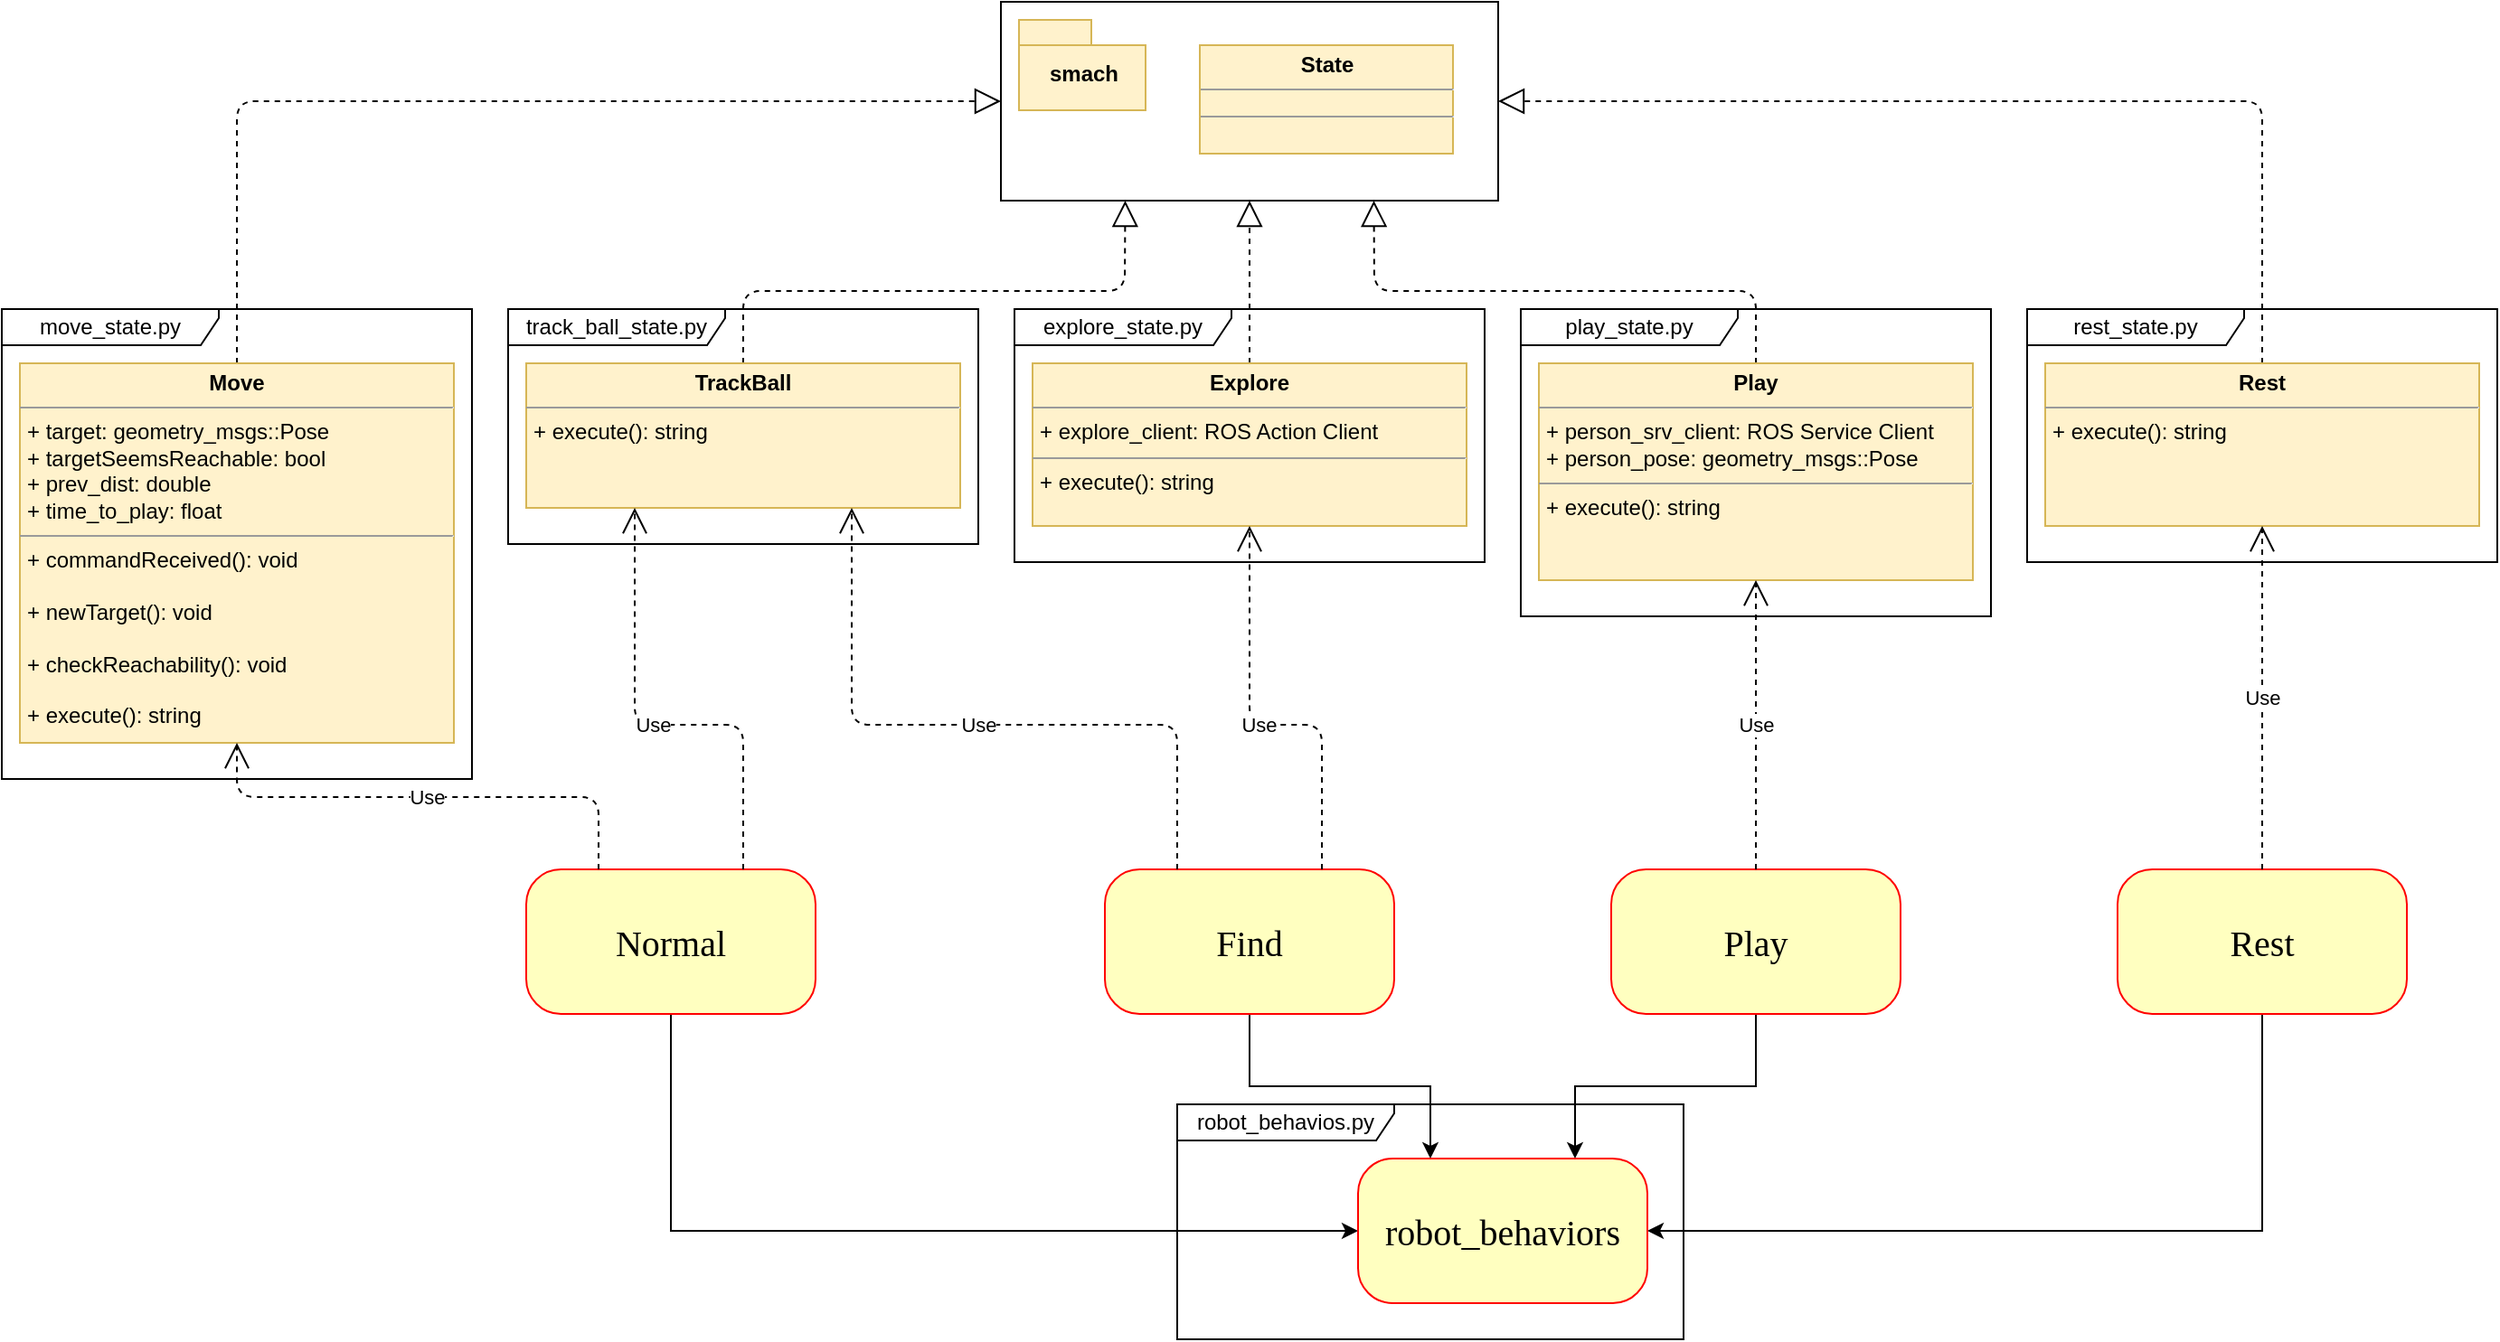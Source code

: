 <mxfile version="14.1.8" type="device"><diagram id="9EzuGjQxwV-yx54ulSv0" name="Page-1"><mxGraphModel dx="-1887" dy="-1780" grid="1" gridSize="10" guides="1" tooltips="1" connect="1" arrows="1" fold="1" page="1" pageScale="1" pageWidth="850" pageHeight="1100" math="0" shadow="0"><root><mxCell id="0"/><mxCell id="1" parent="0"/><mxCell id="cmlLBHXt80NWjasrVXyv-81" style="edgeStyle=none;orthogonalLoop=1;jettySize=auto;html=1;entryX=1;entryY=0.5;entryDx=0;entryDy=0;dashed=1;endArrow=block;endFill=0;endSize=12;exitX=0.5;exitY=0;exitDx=0;exitDy=0;" parent="1" source="cmlLBHXt80NWjasrVXyv-67" target="cmlLBHXt80NWjasrVXyv-76" edge="1"><mxGeometry relative="1" as="geometry"><Array as="points"><mxPoint x="3880" y="3175"/></Array></mxGeometry></mxCell><mxCell id="cmlLBHXt80NWjasrVXyv-67" value="&lt;p style=&quot;margin: 0px ; margin-top: 4px ; text-align: center&quot;&gt;&lt;b&gt;Rest&lt;/b&gt;&lt;/p&gt;&lt;hr size=&quot;1&quot;&gt;&lt;p style=&quot;margin: 0px ; margin-left: 4px&quot;&gt;+ execute(): string&lt;/p&gt;" style="verticalAlign=top;align=left;overflow=fill;fontSize=12;fontFamily=Helvetica;html=1;fillColor=#fff2cc;strokeColor=#d6b656;" parent="1" vertex="1"><mxGeometry x="3760" y="3320" width="240" height="90" as="geometry"/></mxCell><mxCell id="cmlLBHXt80NWjasrVXyv-80" style="edgeStyle=none;orthogonalLoop=1;jettySize=auto;html=1;entryX=0;entryY=0.5;entryDx=0;entryDy=0;dashed=1;endArrow=block;endFill=0;endSize=12;exitX=0.5;exitY=0;exitDx=0;exitDy=0;" parent="1" source="cmlLBHXt80NWjasrVXyv-70" target="cmlLBHXt80NWjasrVXyv-76" edge="1"><mxGeometry relative="1" as="geometry"><Array as="points"><mxPoint x="2760" y="3175"/></Array></mxGeometry></mxCell><mxCell id="cmlLBHXt80NWjasrVXyv-70" value="&lt;p style=&quot;margin: 0px ; margin-top: 4px ; text-align: center&quot;&gt;&lt;b&gt;Move&lt;/b&gt;&lt;/p&gt;&lt;hr size=&quot;1&quot;&gt;&lt;p style=&quot;margin: 0px ; margin-left: 4px&quot;&gt;&lt;span&gt;+ target: geometry_msgs::Pose&lt;/span&gt;&lt;br&gt;&lt;/p&gt;&lt;p style=&quot;margin: 0px ; margin-left: 4px&quot;&gt;+ targetSeemsReachable: bool&lt;/p&gt;&lt;p style=&quot;margin: 0px ; margin-left: 4px&quot;&gt;+ prev_dist: double&lt;/p&gt;&lt;p style=&quot;margin: 0px ; margin-left: 4px&quot;&gt;+ time_to_play: float&lt;/p&gt;&lt;hr size=&quot;1&quot;&gt;&lt;p style=&quot;margin: 0px ; margin-left: 4px&quot;&gt;+&lt;span&gt;&amp;nbsp;commandReceived(): void&lt;/span&gt;&lt;/p&gt;&lt;p style=&quot;margin: 0px ; margin-left: 4px&quot;&gt;&lt;br&gt;&lt;/p&gt;&lt;p style=&quot;margin: 0px ; margin-left: 4px&quot;&gt;+ newTarget(): void&lt;br&gt;&lt;/p&gt;&lt;p style=&quot;margin: 0px ; margin-left: 4px&quot;&gt;&lt;br&gt;&lt;/p&gt;&lt;p style=&quot;margin: 0px ; margin-left: 4px&quot;&gt;+ checkReachability(): void&lt;br&gt;&lt;/p&gt;&lt;p style=&quot;margin: 0px ; margin-left: 4px&quot;&gt;&lt;br&gt;&lt;/p&gt;&lt;p style=&quot;margin: 0px ; margin-left: 4px&quot;&gt;+ execute(): string&lt;br&gt;&lt;/p&gt;" style="verticalAlign=top;align=left;overflow=fill;fontSize=12;fontFamily=Helvetica;html=1;fillColor=#fff2cc;strokeColor=#d6b656;" parent="1" vertex="1"><mxGeometry x="2640" y="3320" width="240" height="210" as="geometry"/></mxCell><mxCell id="cmlLBHXt80NWjasrVXyv-83" style="edgeStyle=none;orthogonalLoop=1;jettySize=auto;html=1;entryX=0.5;entryY=1;entryDx=0;entryDy=0;dashed=1;endArrow=block;endFill=0;endSize=12;" parent="1" source="cmlLBHXt80NWjasrVXyv-73" target="cmlLBHXt80NWjasrVXyv-76" edge="1"><mxGeometry relative="1" as="geometry"/></mxCell><mxCell id="cmlLBHXt80NWjasrVXyv-73" value="&lt;p style=&quot;margin: 0px ; margin-top: 4px ; text-align: center&quot;&gt;&lt;b&gt;Explore&lt;/b&gt;&lt;/p&gt;&lt;hr size=&quot;1&quot;&gt;&lt;p style=&quot;margin: 0px ; margin-left: 4px&quot;&gt;+ explore_client: ROS Action Client&lt;/p&gt;&lt;hr size=&quot;1&quot;&gt;&lt;p style=&quot;margin: 0px ; margin-left: 4px&quot;&gt;+ execute(): string&lt;/p&gt;" style="verticalAlign=top;align=left;overflow=fill;fontSize=12;fontFamily=Helvetica;html=1;fillColor=#fff2cc;strokeColor=#d6b656;" parent="1" vertex="1"><mxGeometry x="3200" y="3320" width="240" height="90" as="geometry"/></mxCell><mxCell id="cmlLBHXt80NWjasrVXyv-82" style="edgeStyle=none;orthogonalLoop=1;jettySize=auto;html=1;entryX=0.75;entryY=1;entryDx=0;entryDy=0;dashed=1;endArrow=block;endFill=0;endSize=12;" parent="1" source="cmlLBHXt80NWjasrVXyv-74" target="cmlLBHXt80NWjasrVXyv-76" edge="1"><mxGeometry relative="1" as="geometry"><Array as="points"><mxPoint x="3600" y="3280"/><mxPoint x="3389" y="3280"/></Array></mxGeometry></mxCell><mxCell id="cmlLBHXt80NWjasrVXyv-74" value="&lt;p style=&quot;margin: 0px ; margin-top: 4px ; text-align: center&quot;&gt;&lt;b&gt;Play&lt;/b&gt;&lt;/p&gt;&lt;hr size=&quot;1&quot;&gt;&lt;p style=&quot;margin: 0px ; margin-left: 4px&quot;&gt;&lt;span&gt;+ person_srv_client: ROS Service Client&lt;/span&gt;&lt;/p&gt;&lt;p style=&quot;margin: 0px ; margin-left: 4px&quot;&gt;+ person_pose: geometry_msgs::Pose&lt;/p&gt;&lt;hr size=&quot;1&quot;&gt;&lt;p style=&quot;margin: 0px ; margin-left: 4px&quot;&gt;&lt;span&gt;+ execute(): string&lt;/span&gt;&lt;br&gt;&lt;/p&gt;" style="verticalAlign=top;align=left;overflow=fill;fontSize=12;fontFamily=Helvetica;html=1;fillColor=#fff2cc;strokeColor=#d6b656;" parent="1" vertex="1"><mxGeometry x="3480" y="3320" width="240" height="120" as="geometry"/></mxCell><mxCell id="cmlLBHXt80NWjasrVXyv-84" style="edgeStyle=none;orthogonalLoop=1;jettySize=auto;html=1;entryX=0.25;entryY=1;entryDx=0;entryDy=0;dashed=1;endArrow=block;endFill=0;endSize=12;exitX=0.5;exitY=0;exitDx=0;exitDy=0;" parent="1" source="cmlLBHXt80NWjasrVXyv-75" target="cmlLBHXt80NWjasrVXyv-76" edge="1"><mxGeometry relative="1" as="geometry"><Array as="points"><mxPoint x="3040" y="3280"/><mxPoint x="3251" y="3280"/></Array></mxGeometry></mxCell><mxCell id="cmlLBHXt80NWjasrVXyv-75" value="&lt;p style=&quot;margin: 0px ; margin-top: 4px ; text-align: center&quot;&gt;&lt;b&gt;TrackBall&lt;/b&gt;&lt;/p&gt;&lt;hr size=&quot;1&quot;&gt;&lt;p style=&quot;margin: 0px ; margin-left: 4px&quot;&gt;&lt;span&gt;+ execute(): string&lt;/span&gt;&lt;br&gt;&lt;/p&gt;" style="verticalAlign=top;align=left;overflow=fill;fontSize=12;fontFamily=Helvetica;html=1;fillColor=#fff2cc;strokeColor=#d6b656;" parent="1" vertex="1"><mxGeometry x="2920" y="3320" width="240" height="80" as="geometry"/></mxCell><mxCell id="cmlLBHXt80NWjasrVXyv-76" value="" style="rounded=0;whiteSpace=wrap;html=1;" parent="1" vertex="1"><mxGeometry x="3182.5" y="3120" width="275" height="110" as="geometry"/></mxCell><mxCell id="cmlLBHXt80NWjasrVXyv-77" value="smach" style="shape=folder;fontStyle=1;spacingTop=10;tabWidth=40;tabHeight=14;tabPosition=left;html=1;fillColor=#fff2cc;strokeColor=#d6b656;" parent="1" vertex="1"><mxGeometry x="3192.5" y="3130" width="70" height="50" as="geometry"/></mxCell><mxCell id="cmlLBHXt80NWjasrVXyv-78" value="&lt;p style=&quot;margin: 0px ; margin-top: 4px ; text-align: center&quot;&gt;&lt;b&gt;State&lt;/b&gt;&lt;/p&gt;&lt;hr size=&quot;1&quot;&gt;&lt;div style=&quot;height: 2px&quot;&gt;&lt;/div&gt;&lt;hr size=&quot;1&quot;&gt;&lt;div style=&quot;height: 2px&quot;&gt;&lt;/div&gt;" style="verticalAlign=top;align=left;overflow=fill;fontSize=12;fontFamily=Helvetica;html=1;fillColor=#fff2cc;strokeColor=#d6b656;" parent="1" vertex="1"><mxGeometry x="3292.5" y="3144" width="140" height="60" as="geometry"/></mxCell><mxCell id="O5y28VtrJ4_igBnNTdJk-2" style="edgeStyle=orthogonalEdgeStyle;rounded=0;orthogonalLoop=1;jettySize=auto;html=1;entryX=0;entryY=0.5;entryDx=0;entryDy=0;exitX=0.5;exitY=1;exitDx=0;exitDy=0;" edge="1" parent="1" source="cmlLBHXt80NWjasrVXyv-85" target="O5y28VtrJ4_igBnNTdJk-1"><mxGeometry relative="1" as="geometry"/></mxCell><mxCell id="cmlLBHXt80NWjasrVXyv-85" value="&lt;font style=&quot;font-size: 20px&quot;&gt;Normal&lt;/font&gt;" style="rounded=1;whiteSpace=wrap;html=1;arcSize=24;fillColor=#ffffc0;strokeColor=#ff0000;shadow=0;comic=0;labelBackgroundColor=none;fontFamily=Verdana;fontSize=12;fontColor=#000000;align=center;" parent="1" vertex="1"><mxGeometry x="2920" y="3600" width="160" height="80" as="geometry"/></mxCell><mxCell id="O5y28VtrJ4_igBnNTdJk-3" style="edgeStyle=orthogonalEdgeStyle;rounded=0;orthogonalLoop=1;jettySize=auto;html=1;entryX=0.25;entryY=0;entryDx=0;entryDy=0;" edge="1" parent="1" source="cmlLBHXt80NWjasrVXyv-86" target="O5y28VtrJ4_igBnNTdJk-1"><mxGeometry relative="1" as="geometry"/></mxCell><mxCell id="cmlLBHXt80NWjasrVXyv-86" value="&lt;font style=&quot;font-size: 20px&quot;&gt;Find&lt;/font&gt;" style="rounded=1;whiteSpace=wrap;html=1;arcSize=24;fillColor=#ffffc0;strokeColor=#ff0000;shadow=0;comic=0;labelBackgroundColor=none;fontFamily=Verdana;fontSize=12;fontColor=#000000;align=center;" parent="1" vertex="1"><mxGeometry x="3240" y="3600" width="160" height="80" as="geometry"/></mxCell><mxCell id="O5y28VtrJ4_igBnNTdJk-4" style="edgeStyle=orthogonalEdgeStyle;rounded=0;orthogonalLoop=1;jettySize=auto;html=1;entryX=0.75;entryY=0;entryDx=0;entryDy=0;" edge="1" parent="1" source="cmlLBHXt80NWjasrVXyv-87" target="O5y28VtrJ4_igBnNTdJk-1"><mxGeometry relative="1" as="geometry"/></mxCell><mxCell id="cmlLBHXt80NWjasrVXyv-87" value="&lt;font style=&quot;font-size: 20px&quot;&gt;Play&lt;/font&gt;" style="rounded=1;whiteSpace=wrap;html=1;arcSize=24;fillColor=#ffffc0;strokeColor=#ff0000;shadow=0;comic=0;labelBackgroundColor=none;fontFamily=Verdana;fontSize=12;fontColor=#000000;align=center;" parent="1" vertex="1"><mxGeometry x="3520" y="3600" width="160" height="80" as="geometry"/></mxCell><mxCell id="O5y28VtrJ4_igBnNTdJk-5" style="edgeStyle=orthogonalEdgeStyle;rounded=0;orthogonalLoop=1;jettySize=auto;html=1;entryX=1;entryY=0.5;entryDx=0;entryDy=0;exitX=0.5;exitY=1;exitDx=0;exitDy=0;" edge="1" parent="1" source="cmlLBHXt80NWjasrVXyv-88" target="O5y28VtrJ4_igBnNTdJk-1"><mxGeometry relative="1" as="geometry"/></mxCell><mxCell id="cmlLBHXt80NWjasrVXyv-88" value="&lt;font style=&quot;font-size: 20px&quot;&gt;Rest&lt;/font&gt;" style="rounded=1;whiteSpace=wrap;html=1;arcSize=24;fillColor=#ffffc0;strokeColor=#ff0000;shadow=0;comic=0;labelBackgroundColor=none;fontFamily=Verdana;fontSize=12;fontColor=#000000;align=center;" parent="1" vertex="1"><mxGeometry x="3800" y="3600" width="160" height="80" as="geometry"/></mxCell><mxCell id="cmlLBHXt80NWjasrVXyv-89" value="Use" style="endArrow=open;endSize=12;dashed=1;html=1;entryX=0.5;entryY=1;entryDx=0;entryDy=0;exitX=0.5;exitY=0;exitDx=0;exitDy=0;" parent="1" source="cmlLBHXt80NWjasrVXyv-88" target="cmlLBHXt80NWjasrVXyv-67" edge="1"><mxGeometry width="160" relative="1" as="geometry"><mxPoint x="3770" y="3500" as="sourcePoint"/><mxPoint x="3930" y="3500" as="targetPoint"/></mxGeometry></mxCell><mxCell id="cmlLBHXt80NWjasrVXyv-90" value="Use" style="endArrow=open;endSize=12;dashed=1;html=1;entryX=0.5;entryY=1;entryDx=0;entryDy=0;exitX=0.5;exitY=0;exitDx=0;exitDy=0;" parent="1" source="cmlLBHXt80NWjasrVXyv-87" target="cmlLBHXt80NWjasrVXyv-74" edge="1"><mxGeometry width="160" relative="1" as="geometry"><mxPoint x="3530" y="3540" as="sourcePoint"/><mxPoint x="3690" y="3540" as="targetPoint"/></mxGeometry></mxCell><mxCell id="cmlLBHXt80NWjasrVXyv-91" value="Use" style="endArrow=open;endSize=12;dashed=1;html=1;entryX=0.5;entryY=1;entryDx=0;entryDy=0;exitX=0.75;exitY=0;exitDx=0;exitDy=0;" parent="1" source="cmlLBHXt80NWjasrVXyv-86" target="cmlLBHXt80NWjasrVXyv-73" edge="1"><mxGeometry width="160" relative="1" as="geometry"><mxPoint x="3260" y="3510" as="sourcePoint"/><mxPoint x="3420" y="3510" as="targetPoint"/><Array as="points"><mxPoint x="3360" y="3520"/><mxPoint x="3320" y="3520"/></Array></mxGeometry></mxCell><mxCell id="cmlLBHXt80NWjasrVXyv-92" value="Use" style="endArrow=open;endSize=12;dashed=1;html=1;entryX=0.75;entryY=1;entryDx=0;entryDy=0;exitX=0.25;exitY=0;exitDx=0;exitDy=0;" parent="1" source="cmlLBHXt80NWjasrVXyv-86" target="cmlLBHXt80NWjasrVXyv-75" edge="1"><mxGeometry width="160" relative="1" as="geometry"><mxPoint x="3010" y="3510" as="sourcePoint"/><mxPoint x="3170" y="3510" as="targetPoint"/><Array as="points"><mxPoint x="3280" y="3520"/><mxPoint x="3100" y="3520"/></Array></mxGeometry></mxCell><mxCell id="cmlLBHXt80NWjasrVXyv-93" value="Use" style="endArrow=open;endSize=12;dashed=1;html=1;entryX=0.25;entryY=1;entryDx=0;entryDy=0;exitX=0.75;exitY=0;exitDx=0;exitDy=0;" parent="1" source="cmlLBHXt80NWjasrVXyv-85" target="cmlLBHXt80NWjasrVXyv-75" edge="1"><mxGeometry width="160" relative="1" as="geometry"><mxPoint x="2980" y="3540" as="sourcePoint"/><mxPoint x="3140" y="3540" as="targetPoint"/><Array as="points"><mxPoint x="3040" y="3520"/><mxPoint x="2980" y="3520"/></Array></mxGeometry></mxCell><mxCell id="cmlLBHXt80NWjasrVXyv-94" value="Use" style="endArrow=open;endSize=12;dashed=1;html=1;entryX=0.5;entryY=1;entryDx=0;entryDy=0;exitX=0.25;exitY=0;exitDx=0;exitDy=0;" parent="1" source="cmlLBHXt80NWjasrVXyv-85" target="cmlLBHXt80NWjasrVXyv-70" edge="1"><mxGeometry width="160" relative="1" as="geometry"><mxPoint x="2820" y="3580" as="sourcePoint"/><mxPoint x="2980" y="3580" as="targetPoint"/><Array as="points"><mxPoint x="2960" y="3560"/><mxPoint x="2760" y="3560"/></Array></mxGeometry></mxCell><mxCell id="cmlLBHXt80NWjasrVXyv-97" value="track_ball_state.py" style="shape=umlFrame;whiteSpace=wrap;html=1;width=120;height=20;" parent="1" vertex="1"><mxGeometry x="2910" y="3290" width="260" height="130" as="geometry"/></mxCell><mxCell id="cmlLBHXt80NWjasrVXyv-98" value="explore_state.py" style="shape=umlFrame;whiteSpace=wrap;html=1;width=120;height=20;" parent="1" vertex="1"><mxGeometry x="3190" y="3290" width="260" height="140" as="geometry"/></mxCell><mxCell id="cmlLBHXt80NWjasrVXyv-99" value="play_state.py" style="shape=umlFrame;whiteSpace=wrap;html=1;width=120;height=20;" parent="1" vertex="1"><mxGeometry x="3470" y="3290" width="260" height="170" as="geometry"/></mxCell><mxCell id="cmlLBHXt80NWjasrVXyv-100" value="rest_state.py" style="shape=umlFrame;whiteSpace=wrap;html=1;width=120;height=20;" parent="1" vertex="1"><mxGeometry x="3750" y="3290" width="260" height="140" as="geometry"/></mxCell><mxCell id="cmlLBHXt80NWjasrVXyv-101" value="move_state.py" style="shape=umlFrame;whiteSpace=wrap;html=1;width=120;height=20;" parent="1" vertex="1"><mxGeometry x="2630" y="3290" width="260" height="260" as="geometry"/></mxCell><mxCell id="O5y28VtrJ4_igBnNTdJk-1" value="&lt;font style=&quot;font-size: 20px&quot;&gt;robot_behaviors&lt;/font&gt;" style="rounded=1;whiteSpace=wrap;html=1;arcSize=24;fillColor=#ffffc0;strokeColor=#ff0000;shadow=0;comic=0;labelBackgroundColor=none;fontFamily=Verdana;fontSize=12;fontColor=#000000;align=center;" vertex="1" parent="1"><mxGeometry x="3380" y="3760" width="160" height="80" as="geometry"/></mxCell><mxCell id="O5y28VtrJ4_igBnNTdJk-6" value="robot_behavios.py" style="shape=umlFrame;whiteSpace=wrap;html=1;width=120;height=20;" vertex="1" parent="1"><mxGeometry x="3280" y="3730" width="280" height="130" as="geometry"/></mxCell></root></mxGraphModel></diagram></mxfile>